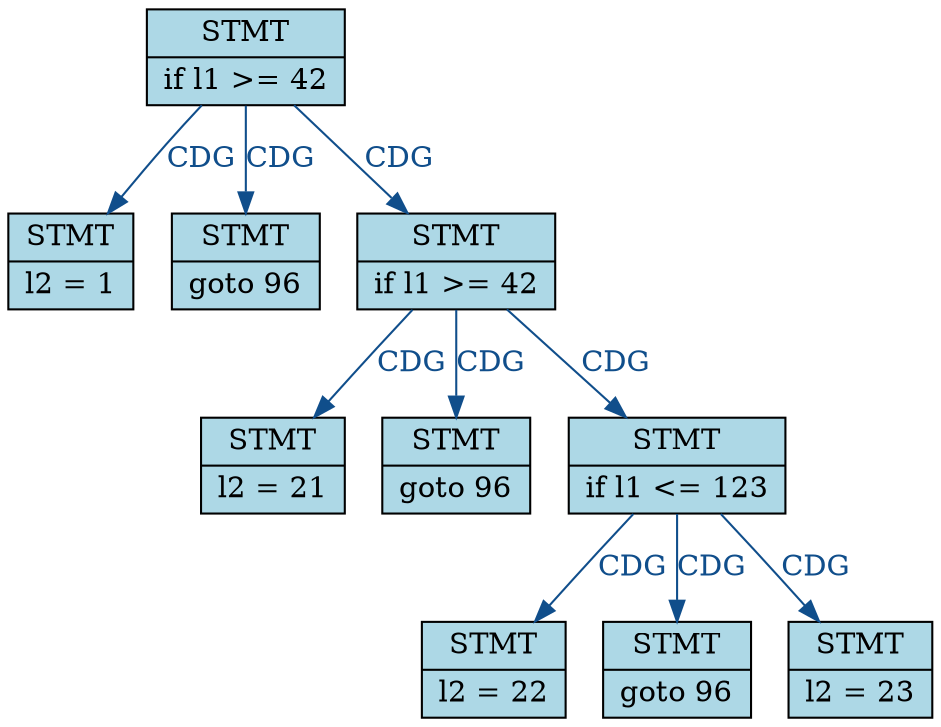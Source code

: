 digraph CDG {
	rankdir=TB;
	node [style=filled, shape=record];
	edge [style=filled]	"841502476" [label="{<f0> STMT | <f1> if l1 &gt;= 42}", fillcolor="lightblue"];
	"1884080022" [label="{<f0> STMT | <f1> l2 = 1}", fillcolor="lightblue"];
	"1901773909" [label="{<f0> STMT | <f1> goto 96}", fillcolor="lightblue"];
	"1791555916" [label="{<f0> STMT | <f1> if l1 &gt;= 42}", fillcolor="lightblue"];
	"-390512981" [label="{<f0> STMT | <f1> l2 = 21}", fillcolor="lightblue"];
	"-896879075" [label="{<f0> STMT | <f1> goto 96}", fillcolor="lightblue"];
	"1245968964" [label="{<f0> STMT | <f1> if l1 &lt;= 123}", fillcolor="lightblue"];
	"971400433" [label="{<f0> STMT | <f1> l2 = 22}", fillcolor="lightblue"];
	"-912681308" [label="{<f0> STMT | <f1> goto 96}", fillcolor="lightblue"];
	"-444898913" [label="{<f0> STMT | <f1> l2 = 23}", fillcolor="lightblue"];
	"841502476" -> "1884080022"[label="CDG", color="dodgerblue4", fontcolor="dodgerblue4"];
	"841502476" -> "1901773909"[label="CDG", color="dodgerblue4", fontcolor="dodgerblue4"];
	"841502476" -> "1791555916"[label="CDG", color="dodgerblue4", fontcolor="dodgerblue4"];
	"1791555916" -> "-390512981"[label="CDG", color="dodgerblue4", fontcolor="dodgerblue4"];
	"1791555916" -> "-896879075"[label="CDG", color="dodgerblue4", fontcolor="dodgerblue4"];
	"1791555916" -> "1245968964"[label="CDG", color="dodgerblue4", fontcolor="dodgerblue4"];
	"1245968964" -> "971400433"[label="CDG", color="dodgerblue4", fontcolor="dodgerblue4"];
	"1245968964" -> "-912681308"[label="CDG", color="dodgerblue4", fontcolor="dodgerblue4"];
	"1245968964" -> "-444898913"[label="CDG", color="dodgerblue4", fontcolor="dodgerblue4"];
}
